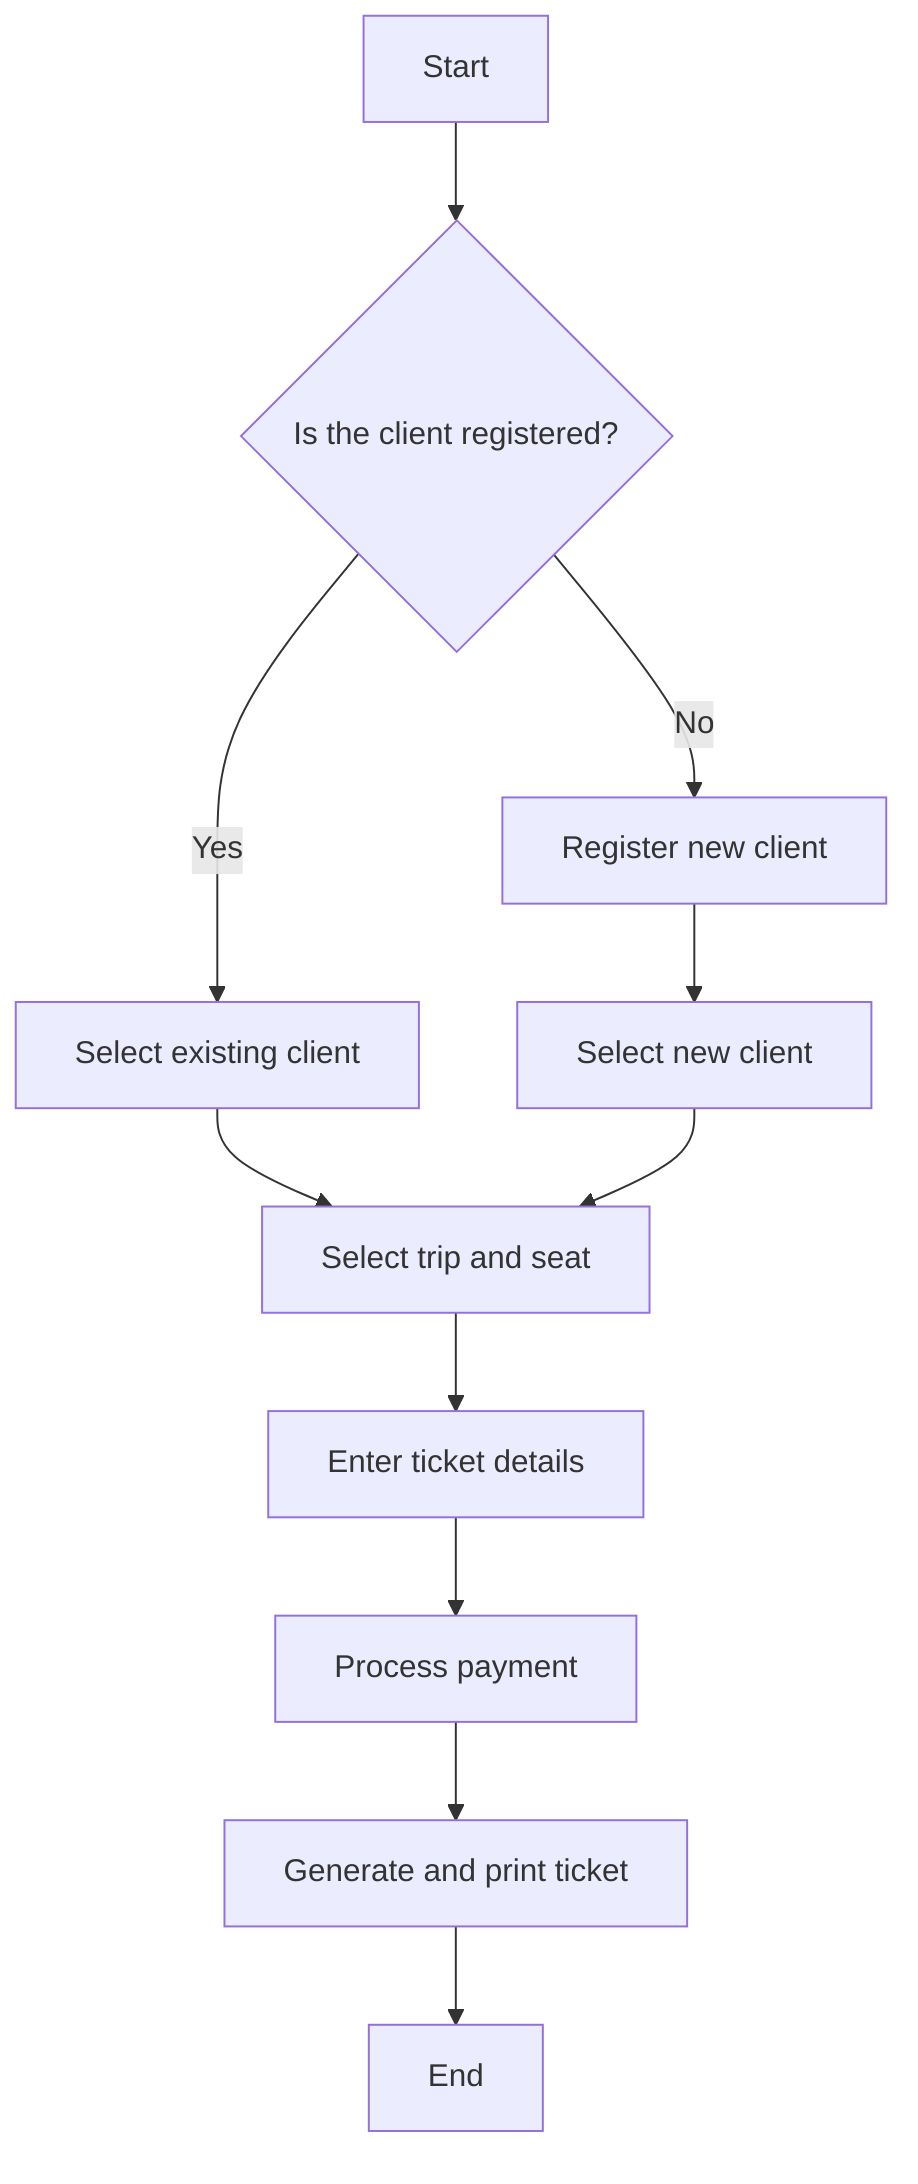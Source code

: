 %% Activity Diagram - Ticket Sale by Secretary

flowchart TD
    A[Start] --> B{Is the client registered?}
    B -- Yes --> C[Select existing client]
    B -- No --> D[Register new client]
    D --> E[Select new client]
    C --> F[Select trip and seat]
    E --> F
    F --> G[Enter ticket details]
    G --> H[Process payment]
    H --> I[Generate and print ticket]
    I --> J[End]